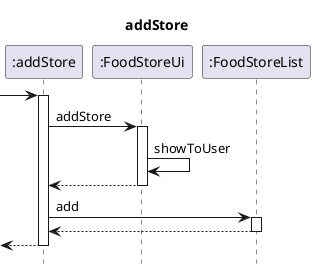 @startuml
'https://plantuml.com/sequence-diagram

hide footbox
title addStore

-> ":addStore" :
activate ":addStore"
":addStore" -> ":FoodStoreUi" : addStore
activate ":FoodStoreUi"
":FoodStoreUi" -> ":FoodStoreUi" : showToUser
":FoodStoreUi" --> ":addStore"
deactivate ":FoodStoreUi"
":addStore" -> ":FoodStoreList" : add
activate ":FoodStoreList"
":FoodStoreList" --> ":addStore"
deactivate ":FoodStoreList"
return

@enduml